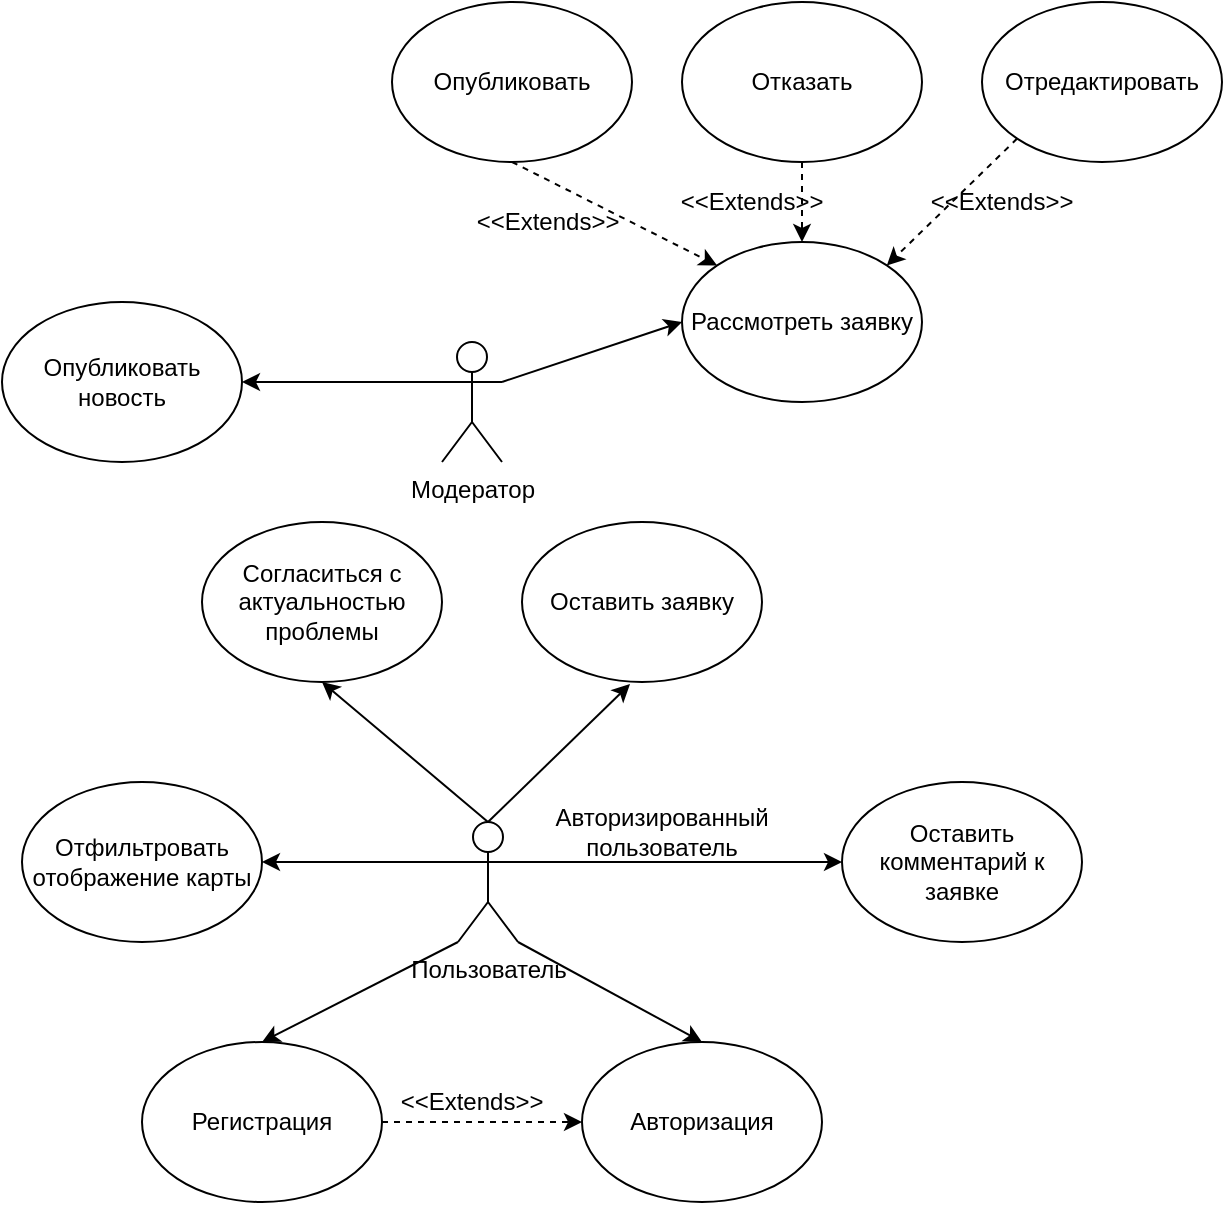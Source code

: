 <mxfile version="12.2.2" type="device" pages="1"><diagram id="16X9_X6zlPeFKPcAGXLK" name="Page-1"><mxGraphModel dx="1408" dy="758" grid="1" gridSize="10" guides="1" tooltips="1" connect="1" arrows="1" fold="1" page="1" pageScale="1" pageWidth="827" pageHeight="1169" math="0" shadow="0"><root><mxCell id="0"/><mxCell id="1" parent="0"/><mxCell id="ZV2z0dqrTGCAP_gILqGx-1" value="Регистрация" style="ellipse;whiteSpace=wrap;html=1;" parent="1" vertex="1"><mxGeometry x="240" y="830" width="120" height="80" as="geometry"/></mxCell><mxCell id="ZV2z0dqrTGCAP_gILqGx-2" value="Модератор" style="shape=umlActor;verticalLabelPosition=bottom;labelBackgroundColor=#ffffff;verticalAlign=top;html=1;outlineConnect=0;" parent="1" vertex="1"><mxGeometry x="390" y="480" width="30" height="60" as="geometry"/></mxCell><mxCell id="ZV2z0dqrTGCAP_gILqGx-7" value="Пользователь" style="shape=umlActor;verticalLabelPosition=bottom;labelBackgroundColor=#ffffff;verticalAlign=top;html=1;outlineConnect=0;" parent="1" vertex="1"><mxGeometry x="398" y="720" width="30" height="60" as="geometry"/></mxCell><mxCell id="ZV2z0dqrTGCAP_gILqGx-9" value="Авторизация" style="ellipse;whiteSpace=wrap;html=1;" parent="1" vertex="1"><mxGeometry x="460" y="830" width="120" height="80" as="geometry"/></mxCell><mxCell id="ZV2z0dqrTGCAP_gILqGx-10" value="" style="endArrow=classic;html=1;entryX=0.5;entryY=0;entryDx=0;entryDy=0;exitX=0;exitY=1;exitDx=0;exitDy=0;exitPerimeter=0;" parent="1" source="ZV2z0dqrTGCAP_gILqGx-7" edge="1"><mxGeometry width="50" height="50" relative="1" as="geometry"><mxPoint x="398" y="740" as="sourcePoint"/><mxPoint x="300" y="830" as="targetPoint"/></mxGeometry></mxCell><mxCell id="ZV2z0dqrTGCAP_gILqGx-12" value="" style="endArrow=classic;html=1;entryX=0.5;entryY=0;entryDx=0;entryDy=0;exitX=1;exitY=1;exitDx=0;exitDy=0;exitPerimeter=0;" parent="1" source="ZV2z0dqrTGCAP_gILqGx-7" target="ZV2z0dqrTGCAP_gILqGx-9" edge="1"><mxGeometry width="50" height="50" relative="1" as="geometry"><mxPoint x="364.5" y="690" as="sourcePoint"/><mxPoint x="584.5" y="520" as="targetPoint"/></mxGeometry></mxCell><mxCell id="ZV2z0dqrTGCAP_gILqGx-15" value="" style="endArrow=classic;html=1;entryX=0;entryY=0.5;entryDx=0;entryDy=0;dashed=1;" parent="1" target="ZV2z0dqrTGCAP_gILqGx-9" edge="1"><mxGeometry width="50" height="50" relative="1" as="geometry"><mxPoint x="360" y="870" as="sourcePoint"/><mxPoint x="414.5" y="920" as="targetPoint"/></mxGeometry></mxCell><mxCell id="ZV2z0dqrTGCAP_gILqGx-16" value="&amp;lt;&amp;lt;Extends&amp;gt;&amp;gt;&lt;br&gt;" style="text;html=1;strokeColor=none;fillColor=none;align=center;verticalAlign=middle;whiteSpace=wrap;rounded=0;" parent="1" vertex="1"><mxGeometry x="385" y="850" width="40" height="20" as="geometry"/></mxCell><mxCell id="ZV2z0dqrTGCAP_gILqGx-17" value="Оставить заявку" style="ellipse;whiteSpace=wrap;html=1;" parent="1" vertex="1"><mxGeometry x="430" y="570" width="120" height="80" as="geometry"/></mxCell><mxCell id="ZV2z0dqrTGCAP_gILqGx-19" value="" style="endArrow=classic;html=1;entryX=0.45;entryY=1.013;entryDx=0;entryDy=0;exitX=0.5;exitY=0;exitDx=0;exitDy=0;exitPerimeter=0;entryPerimeter=0;" parent="1" source="ZV2z0dqrTGCAP_gILqGx-7" target="ZV2z0dqrTGCAP_gILqGx-17" edge="1"><mxGeometry width="50" height="50" relative="1" as="geometry"><mxPoint x="404.5" y="660" as="sourcePoint"/><mxPoint x="454.5" y="610" as="targetPoint"/></mxGeometry></mxCell><mxCell id="ZV2z0dqrTGCAP_gILqGx-21" value="Рассмотреть заявку" style="ellipse;whiteSpace=wrap;html=1;" parent="1" vertex="1"><mxGeometry x="510" y="430" width="120" height="80" as="geometry"/></mxCell><mxCell id="ZV2z0dqrTGCAP_gILqGx-22" value="" style="endArrow=classic;html=1;entryX=0;entryY=0.5;entryDx=0;entryDy=0;exitX=1;exitY=0.333;exitDx=0;exitDy=0;exitPerimeter=0;" parent="1" source="ZV2z0dqrTGCAP_gILqGx-2" target="ZV2z0dqrTGCAP_gILqGx-21" edge="1"><mxGeometry width="50" height="50" relative="1" as="geometry"><mxPoint x="410" y="500" as="sourcePoint"/><mxPoint x="460" y="450" as="targetPoint"/></mxGeometry></mxCell><mxCell id="ZV2z0dqrTGCAP_gILqGx-23" value="Опубликовать" style="ellipse;whiteSpace=wrap;html=1;" parent="1" vertex="1"><mxGeometry x="365" y="310" width="120" height="80" as="geometry"/></mxCell><mxCell id="ZV2z0dqrTGCAP_gILqGx-24" value="Отказать" style="ellipse;whiteSpace=wrap;html=1;" parent="1" vertex="1"><mxGeometry x="510" y="310" width="120" height="80" as="geometry"/></mxCell><mxCell id="ZV2z0dqrTGCAP_gILqGx-25" value="Отредактировать" style="ellipse;whiteSpace=wrap;html=1;" parent="1" vertex="1"><mxGeometry x="660" y="310" width="120" height="80" as="geometry"/></mxCell><mxCell id="ZV2z0dqrTGCAP_gILqGx-26" value="" style="endArrow=classic;html=1;entryX=1;entryY=0;entryDx=0;entryDy=0;exitX=0;exitY=1;exitDx=0;exitDy=0;dashed=1;" parent="1" source="ZV2z0dqrTGCAP_gILqGx-25" target="ZV2z0dqrTGCAP_gILqGx-21" edge="1"><mxGeometry width="50" height="50" relative="1" as="geometry"><mxPoint x="627.5" y="429" as="sourcePoint"/><mxPoint x="692.5" y="429" as="targetPoint"/></mxGeometry></mxCell><mxCell id="ZV2z0dqrTGCAP_gILqGx-27" value="&amp;lt;&amp;lt;Extends&amp;gt;&amp;gt;&lt;br&gt;" style="text;html=1;strokeColor=none;fillColor=none;align=center;verticalAlign=middle;whiteSpace=wrap;rounded=0;" parent="1" vertex="1"><mxGeometry x="650" y="400" width="40" height="20" as="geometry"/></mxCell><mxCell id="ZV2z0dqrTGCAP_gILqGx-34" value="" style="endArrow=classic;html=1;entryX=0.5;entryY=0;entryDx=0;entryDy=0;exitX=0.5;exitY=1;exitDx=0;exitDy=0;dashed=1;" parent="1" source="ZV2z0dqrTGCAP_gILqGx-24" target="ZV2z0dqrTGCAP_gILqGx-21" edge="1"><mxGeometry width="50" height="50" relative="1" as="geometry"><mxPoint x="687.574" y="388.284" as="sourcePoint"/><mxPoint x="632.426" y="451.716" as="targetPoint"/></mxGeometry></mxCell><mxCell id="ZV2z0dqrTGCAP_gILqGx-35" value="&amp;lt;&amp;lt;Extends&amp;gt;&amp;gt;&lt;br&gt;" style="text;html=1;strokeColor=none;fillColor=none;align=center;verticalAlign=middle;whiteSpace=wrap;rounded=0;" parent="1" vertex="1"><mxGeometry x="525" y="400" width="40" height="20" as="geometry"/></mxCell><mxCell id="ZV2z0dqrTGCAP_gILqGx-36" value="" style="endArrow=classic;html=1;entryX=0;entryY=0;entryDx=0;entryDy=0;exitX=0.5;exitY=1;exitDx=0;exitDy=0;dashed=1;" parent="1" source="ZV2z0dqrTGCAP_gILqGx-23" target="ZV2z0dqrTGCAP_gILqGx-21" edge="1"><mxGeometry width="50" height="50" relative="1" as="geometry"><mxPoint x="352.574" y="398.284" as="sourcePoint"/><mxPoint x="297.426" y="461.716" as="targetPoint"/></mxGeometry></mxCell><mxCell id="ZV2z0dqrTGCAP_gILqGx-37" value="&amp;lt;&amp;lt;Extends&amp;gt;&amp;gt;&lt;br&gt;" style="text;html=1;strokeColor=none;fillColor=none;align=center;verticalAlign=middle;whiteSpace=wrap;rounded=0;" parent="1" vertex="1"><mxGeometry x="423" y="410" width="40" height="20" as="geometry"/></mxCell><mxCell id="ZV2z0dqrTGCAP_gILqGx-38" value="Оставить комментарий к заявке" style="ellipse;whiteSpace=wrap;html=1;" parent="1" vertex="1"><mxGeometry x="590" y="700" width="120" height="80" as="geometry"/></mxCell><mxCell id="ZV2z0dqrTGCAP_gILqGx-39" value="" style="endArrow=classic;html=1;entryX=0;entryY=0.5;entryDx=0;entryDy=0;exitX=1;exitY=0.333;exitDx=0;exitDy=0;exitPerimeter=0;" parent="1" source="ZV2z0dqrTGCAP_gILqGx-7" target="ZV2z0dqrTGCAP_gILqGx-38" edge="1"><mxGeometry width="50" height="50" relative="1" as="geometry"><mxPoint x="580" y="670" as="sourcePoint"/><mxPoint x="454.5" y="480" as="targetPoint"/></mxGeometry></mxCell><mxCell id="ZV2z0dqrTGCAP_gILqGx-40" value="Согласиться с актуальностью проблемы" style="ellipse;whiteSpace=wrap;html=1;" parent="1" vertex="1"><mxGeometry x="270" y="570" width="120" height="80" as="geometry"/></mxCell><mxCell id="ZV2z0dqrTGCAP_gILqGx-43" value="Опубликовать новость" style="ellipse;whiteSpace=wrap;html=1;" parent="1" vertex="1"><mxGeometry x="170" y="460" width="120" height="80" as="geometry"/></mxCell><mxCell id="ZV2z0dqrTGCAP_gILqGx-44" value="" style="endArrow=classic;html=1;exitX=0;exitY=0.333;exitDx=0;exitDy=0;exitPerimeter=0;entryX=1;entryY=0.5;entryDx=0;entryDy=0;" parent="1" source="ZV2z0dqrTGCAP_gILqGx-2" target="ZV2z0dqrTGCAP_gILqGx-43" edge="1"><mxGeometry width="50" height="50" relative="1" as="geometry"><mxPoint x="310" y="480" as="sourcePoint"/><mxPoint x="330" y="540" as="targetPoint"/></mxGeometry></mxCell><mxCell id="ZV2z0dqrTGCAP_gILqGx-45" value="" style="endArrow=classic;html=1;entryX=0.5;entryY=1;entryDx=0;entryDy=0;exitX=0.5;exitY=0;exitDx=0;exitDy=0;exitPerimeter=0;" parent="1" source="ZV2z0dqrTGCAP_gILqGx-7" target="ZV2z0dqrTGCAP_gILqGx-40" edge="1"><mxGeometry width="50" height="50" relative="1" as="geometry"><mxPoint x="287" y="630" as="sourcePoint"/><mxPoint x="337" y="580" as="targetPoint"/></mxGeometry></mxCell><mxCell id="ZV2z0dqrTGCAP_gILqGx-52" value="Отфильтровать отображение карты" style="ellipse;whiteSpace=wrap;html=1;" parent="1" vertex="1"><mxGeometry x="180" y="700" width="120" height="80" as="geometry"/></mxCell><mxCell id="ZV2z0dqrTGCAP_gILqGx-53" value="" style="endArrow=classic;html=1;entryX=1;entryY=0.5;entryDx=0;entryDy=0;exitX=0;exitY=0.333;exitDx=0;exitDy=0;exitPerimeter=0;" parent="1" source="ZV2z0dqrTGCAP_gILqGx-7" target="ZV2z0dqrTGCAP_gILqGx-52" edge="1"><mxGeometry width="50" height="50" relative="1" as="geometry"><mxPoint x="390" y="690" as="sourcePoint"/><mxPoint x="273" y="660" as="targetPoint"/></mxGeometry></mxCell><mxCell id="jNcgHR3XdAZ2vr6hRtN6-2" value="Авторизированный пользователь" style="text;html=1;strokeColor=none;fillColor=none;align=center;verticalAlign=middle;whiteSpace=wrap;rounded=0;" parent="1" vertex="1"><mxGeometry x="490" y="720" width="20" height="10" as="geometry"/></mxCell></root></mxGraphModel></diagram></mxfile>